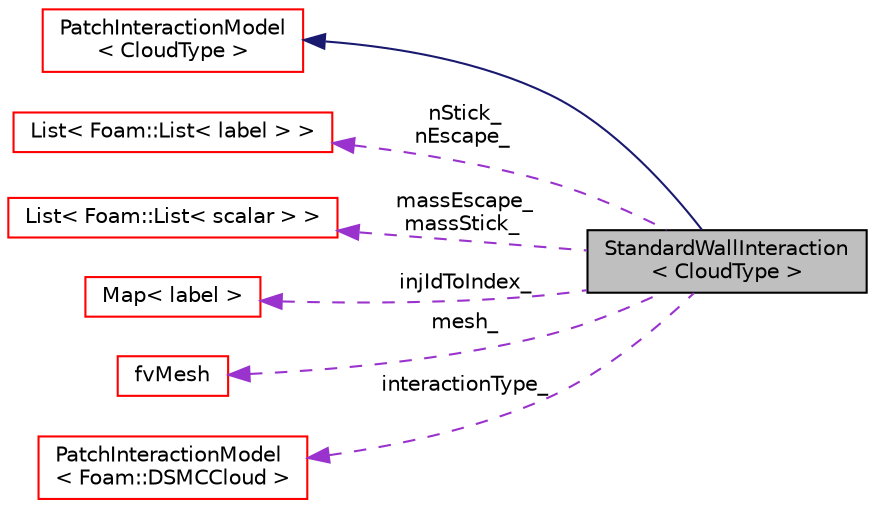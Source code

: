 digraph "StandardWallInteraction&lt; CloudType &gt;"
{
  bgcolor="transparent";
  edge [fontname="Helvetica",fontsize="10",labelfontname="Helvetica",labelfontsize="10"];
  node [fontname="Helvetica",fontsize="10",shape=record];
  rankdir="LR";
  Node1 [label="StandardWallInteraction\l\< CloudType \>",height=0.2,width=0.4,color="black", fillcolor="grey75", style="filled" fontcolor="black"];
  Node2 -> Node1 [dir="back",color="midnightblue",fontsize="10",style="solid",fontname="Helvetica"];
  Node2 [label="PatchInteractionModel\l\< CloudType \>",height=0.2,width=0.4,color="red",URL="$classFoam_1_1PatchInteractionModel.html",tooltip="Templated patch interaction model class. "];
  Node3 -> Node1 [dir="back",color="darkorchid3",fontsize="10",style="dashed",label=" nStick_\nnEscape_" ,fontname="Helvetica"];
  Node3 [label="List\< Foam::List\< label \> \>",height=0.2,width=0.4,color="red",URL="$classFoam_1_1List.html"];
  Node4 -> Node1 [dir="back",color="darkorchid3",fontsize="10",style="dashed",label=" massEscape_\nmassStick_" ,fontname="Helvetica"];
  Node4 [label="List\< Foam::List\< scalar \> \>",height=0.2,width=0.4,color="red",URL="$classFoam_1_1List.html"];
  Node5 -> Node1 [dir="back",color="darkorchid3",fontsize="10",style="dashed",label=" injIdToIndex_" ,fontname="Helvetica"];
  Node5 [label="Map\< label \>",height=0.2,width=0.4,color="red",URL="$classFoam_1_1Map.html"];
  Node6 -> Node1 [dir="back",color="darkorchid3",fontsize="10",style="dashed",label=" mesh_" ,fontname="Helvetica"];
  Node6 [label="fvMesh",height=0.2,width=0.4,color="red",URL="$classFoam_1_1fvMesh.html",tooltip="Mesh data needed to do the Finite Volume discretisation. "];
  Node7 -> Node1 [dir="back",color="darkorchid3",fontsize="10",style="dashed",label=" interactionType_" ,fontname="Helvetica"];
  Node7 [label="PatchInteractionModel\l\< Foam::DSMCCloud \>",height=0.2,width=0.4,color="red",URL="$classFoam_1_1PatchInteractionModel.html"];
}
